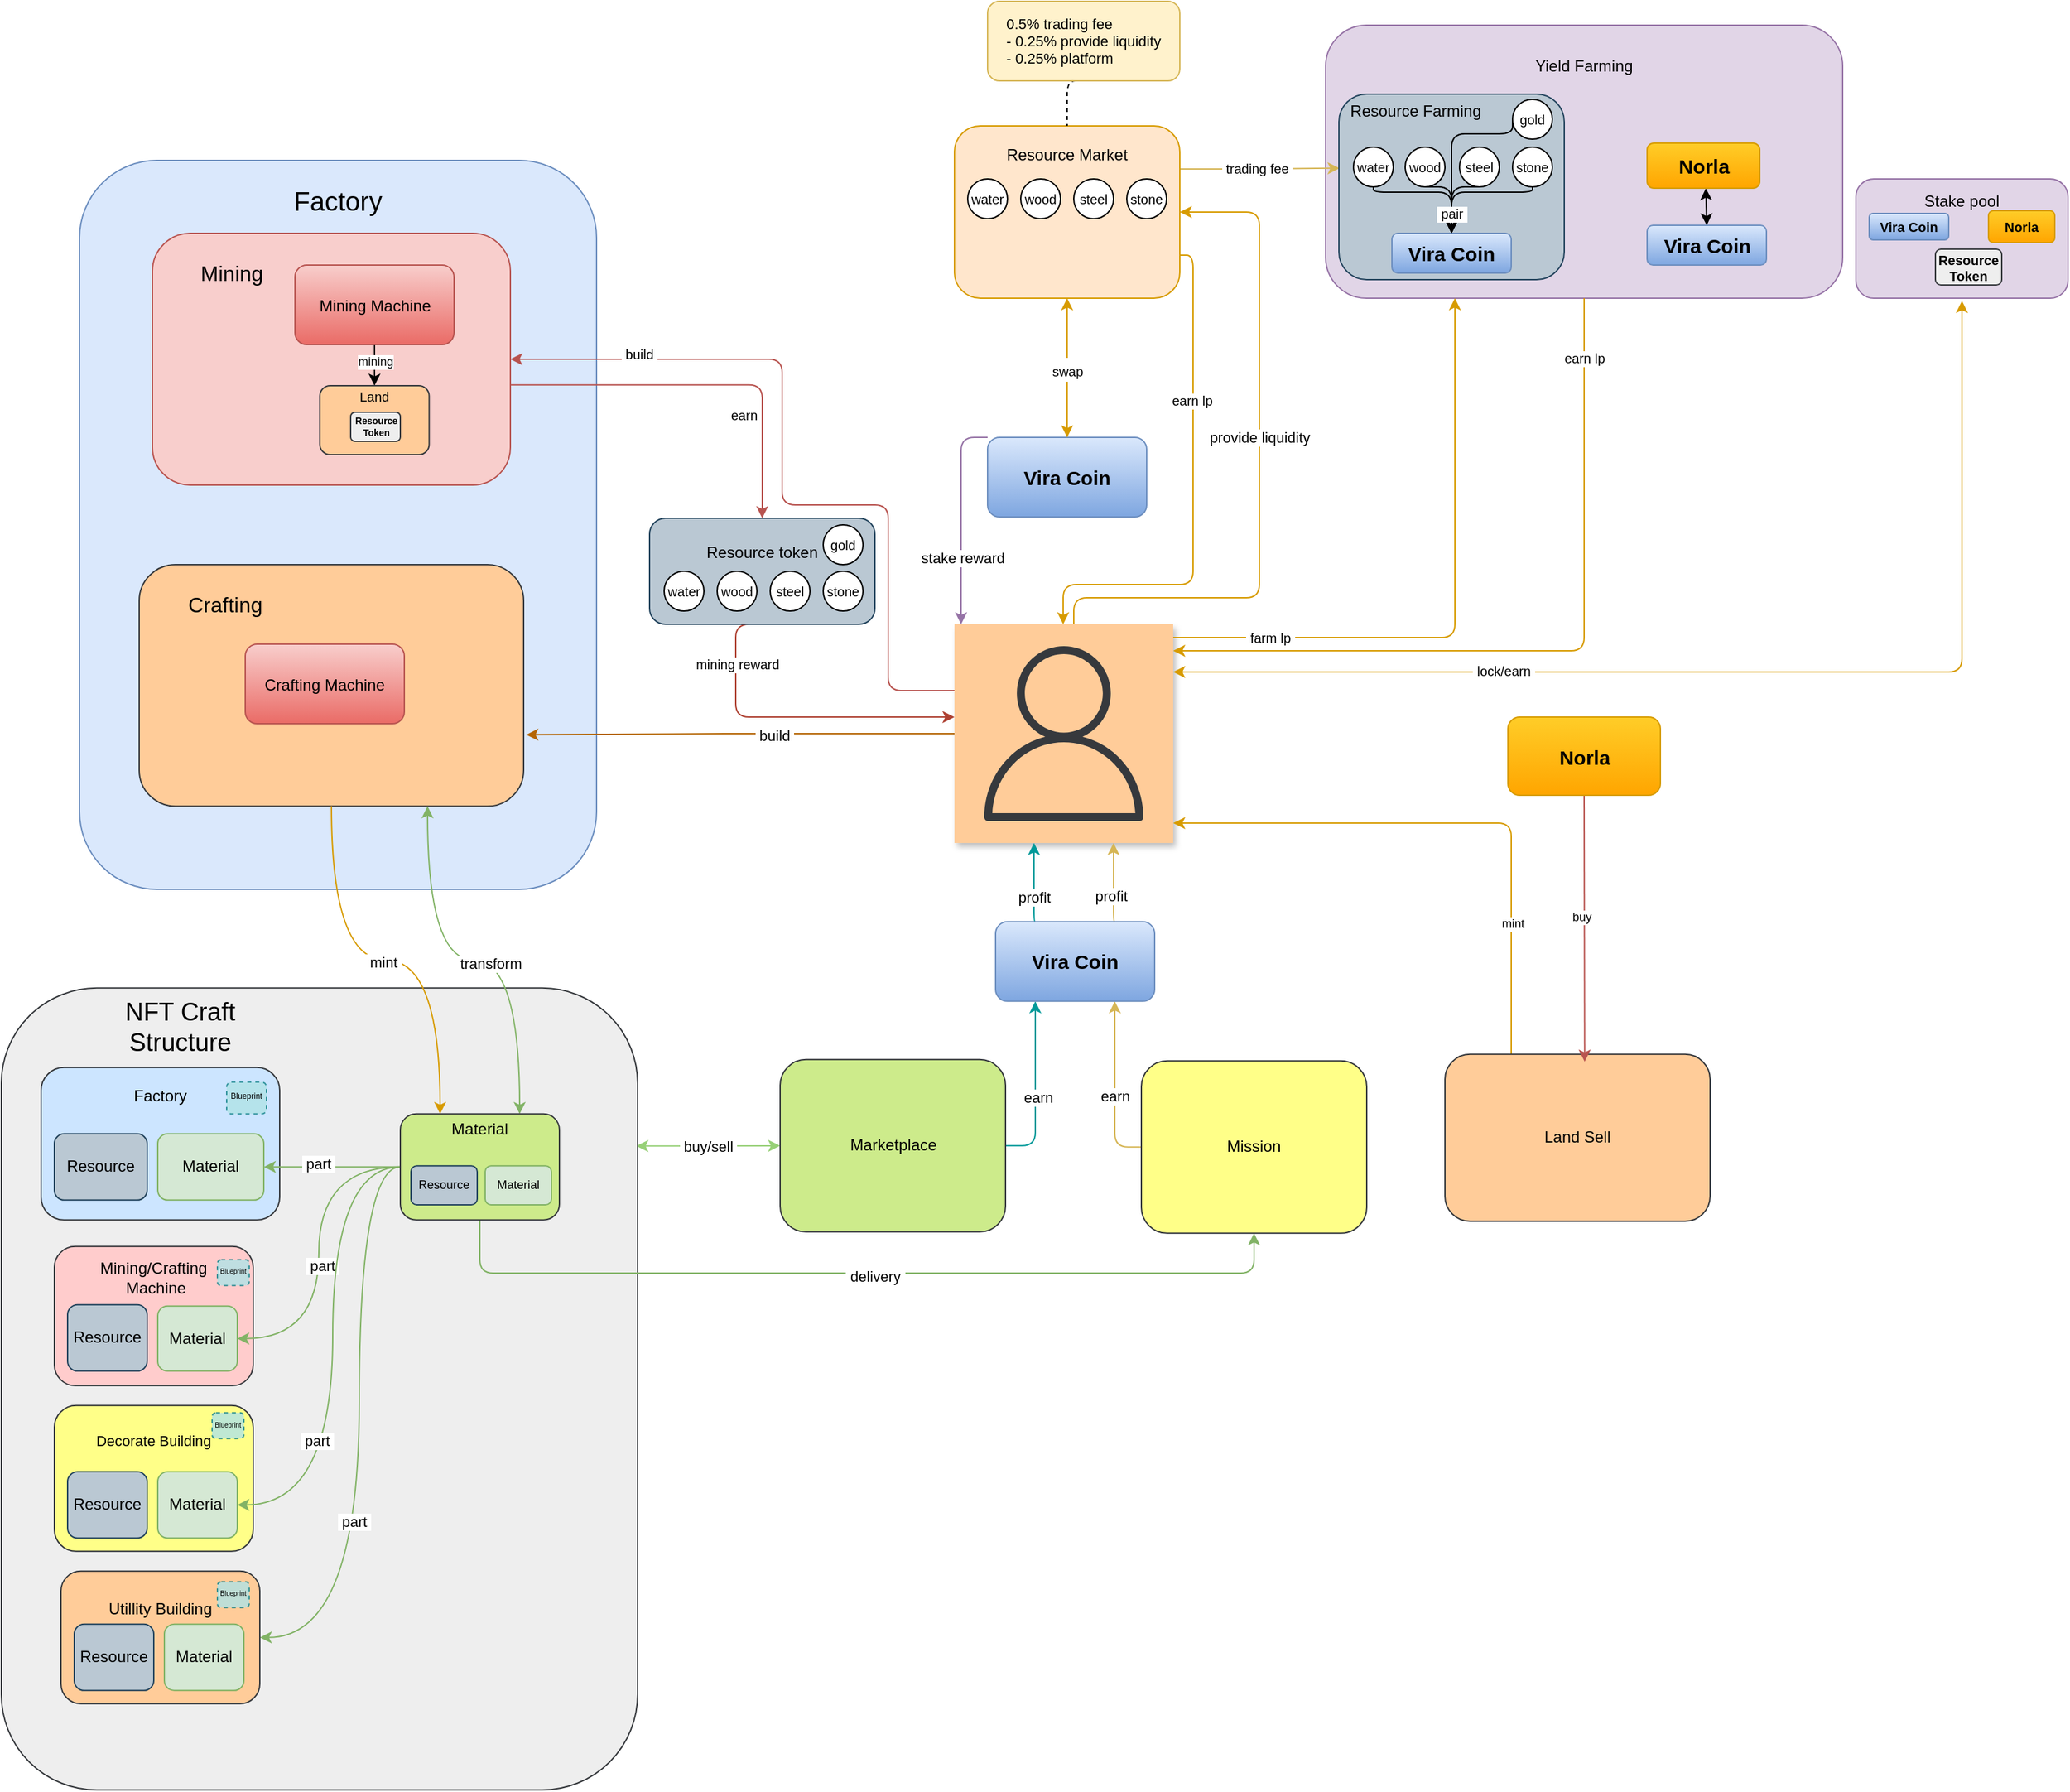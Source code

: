 <mxfile version="18.0.6" type="github">
  <diagram id="BCGOsR4cse_JTtNBRZEb" name="Page-1">
    <mxGraphModel dx="4506" dy="1538" grid="1" gridSize="10" guides="1" tooltips="1" connect="1" arrows="1" fold="1" page="1" pageScale="1" pageWidth="827" pageHeight="1169" math="0" shadow="0">
      <root>
        <mxCell id="0" />
        <mxCell id="1" parent="0" />
        <mxCell id="T4QSEaV7Zxso3mZRc97v-24" value="&amp;nbsp; Governance Farming&lt;br&gt;&lt;br&gt;&lt;br&gt;&lt;br&gt;&lt;br&gt;&lt;br&gt;&lt;br&gt;&lt;br&gt;" style="rounded=1;whiteSpace=wrap;html=1;fillColor=#ffcc99;strokeColor=#36393d;align=left;" vertex="1" parent="1">
          <mxGeometry x="-360" y="140" width="170" height="140" as="geometry" />
        </mxCell>
        <mxCell id="T4QSEaV7Zxso3mZRc97v-1" value="Yield Farming&lt;br&gt;&lt;br&gt;&lt;br&gt;&lt;br&gt;&lt;br&gt;&lt;br&gt;&lt;br&gt;&lt;br&gt;&lt;br&gt;&lt;br&gt;&lt;br&gt;" style="rounded=1;whiteSpace=wrap;html=1;fillColor=#e1d5e7;strokeColor=#9673a6;" vertex="1" parent="1">
          <mxGeometry x="-560" y="88" width="390" height="206" as="geometry" />
        </mxCell>
        <mxCell id="2Sj0Tr9tP26c6a03O4qe-42" value="&lt;font style=&quot;font-size: 20px&quot;&gt;Factory&lt;/font&gt;&lt;br&gt;&lt;br&gt;&lt;br&gt;&lt;br&gt;&lt;br&gt;&lt;br&gt;&lt;br&gt;&lt;br&gt;&lt;br&gt;&lt;br&gt;&lt;br&gt;&lt;br&gt;&lt;br&gt;&lt;br&gt;&lt;br&gt;&lt;br&gt;&lt;br&gt;&lt;br&gt;&lt;br&gt;&lt;br&gt;&lt;br&gt;&lt;br&gt;&lt;br&gt;&lt;br&gt;&lt;br&gt;&lt;br&gt;&lt;br&gt;&lt;br&gt;&lt;br&gt;&lt;br&gt;&lt;br&gt;&lt;br&gt;&lt;br&gt;&lt;br&gt;&lt;br&gt;" style="rounded=1;whiteSpace=wrap;html=1;fillColor=#dae8fc;strokeColor=#6c8ebf;" parent="1" vertex="1">
          <mxGeometry x="-1500" y="190" width="390" height="550" as="geometry" />
        </mxCell>
        <mxCell id="2Sj0Tr9tP26c6a03O4qe-32" style="edgeStyle=orthogonalEdgeStyle;rounded=1;orthogonalLoop=1;jettySize=auto;html=1;exitX=0;exitY=0;exitDx=0;exitDy=0;fontSize=15;startArrow=none;startFill=0;fillColor=#e1d5e7;strokeColor=#9673a6;" parent="1" source="2Sj0Tr9tP26c6a03O4qe-12" target="2Sj0Tr9tP26c6a03O4qe-13" edge="1">
          <mxGeometry relative="1" as="geometry">
            <Array as="points">
              <mxPoint x="-835" y="399" />
            </Array>
          </mxGeometry>
        </mxCell>
        <mxCell id="2Sj0Tr9tP26c6a03O4qe-33" value="stake reward" style="edgeLabel;html=1;align=center;verticalAlign=middle;resizable=0;points=[];fontSize=11;rounded=1;" parent="2Sj0Tr9tP26c6a03O4qe-32" vertex="1" connectable="0">
          <mxGeometry x="0.381" y="1" relative="1" as="geometry">
            <mxPoint as="offset" />
          </mxGeometry>
        </mxCell>
        <mxCell id="2Sj0Tr9tP26c6a03O4qe-12" value="&lt;font color=&quot;#000000&quot;&gt;&lt;span style=&quot;font-size: 15px;&quot;&gt;&lt;b&gt;Vira Coin&lt;/b&gt;&lt;/span&gt;&lt;/font&gt;" style="rounded=1;whiteSpace=wrap;html=1;fillColor=#dae8fc;strokeColor=#6c8ebf;gradientColor=#7ea6e0;" parent="1" vertex="1">
          <mxGeometry x="-815" y="399" width="120" height="60" as="geometry" />
        </mxCell>
        <mxCell id="2Sj0Tr9tP26c6a03O4qe-34" style="edgeStyle=orthogonalEdgeStyle;rounded=1;orthogonalLoop=1;jettySize=auto;html=1;fontSize=15;startArrow=none;startFill=0;entryX=1;entryY=0.5;entryDx=0;entryDy=0;fillColor=#ffe6cc;strokeColor=#d79b00;" parent="1" source="2Sj0Tr9tP26c6a03O4qe-13" target="2Sj0Tr9tP26c6a03O4qe-14" edge="1">
          <mxGeometry relative="1" as="geometry">
            <mxPoint x="-640" y="290" as="targetPoint" />
            <Array as="points">
              <mxPoint x="-750" y="520" />
              <mxPoint x="-610" y="520" />
              <mxPoint x="-610" y="229" />
            </Array>
          </mxGeometry>
        </mxCell>
        <mxCell id="2Sj0Tr9tP26c6a03O4qe-35" value="&lt;font style=&quot;font-size: 11px&quot;&gt;provide liquidity&lt;/font&gt;" style="edgeLabel;html=1;align=center;verticalAlign=middle;resizable=0;points=[];fontSize=10;rounded=1;" parent="2Sj0Tr9tP26c6a03O4qe-34" vertex="1" connectable="0">
          <mxGeometry x="-0.29" relative="1" as="geometry">
            <mxPoint y="-100" as="offset" />
          </mxGeometry>
        </mxCell>
        <mxCell id="2Sj0Tr9tP26c6a03O4qe-78" style="edgeStyle=orthogonalEdgeStyle;rounded=1;orthogonalLoop=1;jettySize=auto;html=1;fontSize=11;startArrow=none;startFill=0;endArrow=classic;endFill=1;strokeColor=#b46504;fillColor=#fad7ac;entryX=1.007;entryY=0.704;entryDx=0;entryDy=0;entryPerimeter=0;" parent="1" source="2Sj0Tr9tP26c6a03O4qe-13" target="2Sj0Tr9tP26c6a03O4qe-73" edge="1">
          <mxGeometry relative="1" as="geometry">
            <mxPoint x="-1160" y="620" as="targetPoint" />
            <Array as="points" />
          </mxGeometry>
        </mxCell>
        <mxCell id="2Sj0Tr9tP26c6a03O4qe-79" value="&amp;nbsp;build&amp;nbsp;" style="edgeLabel;html=1;align=center;verticalAlign=middle;resizable=0;points=[];fontSize=11;rounded=1;" parent="2Sj0Tr9tP26c6a03O4qe-78" vertex="1" connectable="0">
          <mxGeometry x="-0.158" y="1" relative="1" as="geometry">
            <mxPoint as="offset" />
          </mxGeometry>
        </mxCell>
        <mxCell id="2Sj0Tr9tP26c6a03O4qe-13" value="" style="outlineConnect=0;strokeColor=#36393d;fillColor=#ffcc99;dashed=0;verticalLabelPosition=bottom;verticalAlign=top;align=center;html=1;fontSize=12;fontStyle=0;aspect=fixed;shape=mxgraph.aws4.resourceIcon;resIcon=mxgraph.aws4.user;shadow=1;rounded=1;" parent="1" vertex="1">
          <mxGeometry x="-840" y="540" width="165" height="165" as="geometry" />
        </mxCell>
        <mxCell id="2Sj0Tr9tP26c6a03O4qe-22" value="&lt;font style=&quot;font-size: 10px&quot;&gt;swap&lt;/font&gt;" style="edgeStyle=orthogonalEdgeStyle;rounded=1;orthogonalLoop=1;jettySize=auto;html=1;exitX=0.5;exitY=1;exitDx=0;exitDy=0;entryX=0.5;entryY=0;entryDx=0;entryDy=0;fontSize=15;startArrow=classic;startFill=1;fillColor=#ffe6cc;strokeColor=#d79b00;" parent="1" source="2Sj0Tr9tP26c6a03O4qe-14" target="2Sj0Tr9tP26c6a03O4qe-12" edge="1">
          <mxGeometry relative="1" as="geometry" />
        </mxCell>
        <mxCell id="2Sj0Tr9tP26c6a03O4qe-38" style="edgeStyle=orthogonalEdgeStyle;rounded=1;orthogonalLoop=1;jettySize=auto;html=1;exitX=1;exitY=0.75;exitDx=0;exitDy=0;fontSize=12;startArrow=none;startFill=0;noJump=0;ignoreEdge=0;fillColor=#ffe6cc;strokeColor=#d79b00;" parent="1" source="2Sj0Tr9tP26c6a03O4qe-14" target="2Sj0Tr9tP26c6a03O4qe-13" edge="1">
          <mxGeometry relative="1" as="geometry">
            <Array as="points">
              <mxPoint x="-660" y="261" />
              <mxPoint x="-660" y="510" />
              <mxPoint x="-758" y="510" />
            </Array>
          </mxGeometry>
        </mxCell>
        <mxCell id="2Sj0Tr9tP26c6a03O4qe-39" value="&lt;font style=&quot;font-size: 10px&quot;&gt;earn lp&lt;/font&gt;" style="edgeLabel;html=1;align=center;verticalAlign=middle;resizable=0;points=[];fontSize=9;rounded=1;" parent="2Sj0Tr9tP26c6a03O4qe-38" vertex="1" connectable="0">
          <mxGeometry x="-0.497" y="-1" relative="1" as="geometry">
            <mxPoint y="22" as="offset" />
          </mxGeometry>
        </mxCell>
        <mxCell id="T4QSEaV7Zxso3mZRc97v-17" style="edgeStyle=orthogonalEdgeStyle;rounded=1;orthogonalLoop=1;jettySize=auto;html=1;exitX=1;exitY=0.25;exitDx=0;exitDy=0;entryX=0.003;entryY=0.399;entryDx=0;entryDy=0;entryPerimeter=0;fontSize=10;fillColor=#fff2cc;gradientColor=#ffd966;strokeColor=#d6b656;" edge="1" parent="1" source="2Sj0Tr9tP26c6a03O4qe-14" target="T4QSEaV7Zxso3mZRc97v-5">
          <mxGeometry relative="1" as="geometry" />
        </mxCell>
        <mxCell id="T4QSEaV7Zxso3mZRc97v-18" value="&amp;nbsp;trading fee&amp;nbsp;" style="edgeLabel;html=1;align=center;verticalAlign=middle;resizable=0;points=[];fontSize=10;rounded=1;" vertex="1" connectable="0" parent="T4QSEaV7Zxso3mZRc97v-17">
          <mxGeometry x="-0.049" y="1" relative="1" as="geometry">
            <mxPoint as="offset" />
          </mxGeometry>
        </mxCell>
        <mxCell id="2Sj0Tr9tP26c6a03O4qe-14" value="Resource Market&lt;br&gt;&lt;br&gt;&lt;br&gt;&lt;br&gt;&lt;br&gt;&lt;br&gt;&lt;br&gt;" style="rounded=1;whiteSpace=wrap;html=1;fillColor=#ffe6cc;strokeColor=#d79b00;" parent="1" vertex="1">
          <mxGeometry x="-840" y="164" width="170" height="130" as="geometry" />
        </mxCell>
        <mxCell id="2Sj0Tr9tP26c6a03O4qe-15" value="water" style="ellipse;whiteSpace=wrap;html=1;aspect=fixed;fontSize=10;rounded=1;" parent="1" vertex="1">
          <mxGeometry x="-830" y="204" width="30" height="30" as="geometry" />
        </mxCell>
        <mxCell id="2Sj0Tr9tP26c6a03O4qe-16" value="wood" style="ellipse;whiteSpace=wrap;html=1;aspect=fixed;fontSize=10;rounded=1;" parent="1" vertex="1">
          <mxGeometry x="-790" y="204" width="30" height="30" as="geometry" />
        </mxCell>
        <mxCell id="2Sj0Tr9tP26c6a03O4qe-17" value="steel" style="ellipse;whiteSpace=wrap;html=1;aspect=fixed;fontSize=10;rounded=1;" parent="1" vertex="1">
          <mxGeometry x="-750" y="204" width="30" height="30" as="geometry" />
        </mxCell>
        <mxCell id="2Sj0Tr9tP26c6a03O4qe-18" value="stone" style="ellipse;whiteSpace=wrap;html=1;aspect=fixed;fontSize=10;rounded=1;" parent="1" vertex="1">
          <mxGeometry x="-710" y="204" width="30" height="30" as="geometry" />
        </mxCell>
        <mxCell id="2Sj0Tr9tP26c6a03O4qe-19" style="edgeStyle=orthogonalEdgeStyle;rounded=1;orthogonalLoop=1;jettySize=auto;html=1;exitX=0.5;exitY=1;exitDx=0;exitDy=0;entryX=0.5;entryY=0;entryDx=0;entryDy=0;fontSize=11;startArrow=none;startFill=0;strokeColor=default;dashed=1;endArrow=none;endFill=0;" parent="1" source="2Sj0Tr9tP26c6a03O4qe-20" target="2Sj0Tr9tP26c6a03O4qe-14" edge="1">
          <mxGeometry relative="1" as="geometry" />
        </mxCell>
        <mxCell id="2Sj0Tr9tP26c6a03O4qe-20" value="&lt;div style=&quot;text-align: left&quot;&gt;0.5% trading fee&lt;/div&gt;&lt;div style=&quot;text-align: left&quot;&gt;- 0.25% provide liquidity&lt;/div&gt;&lt;div style=&quot;text-align: left&quot;&gt;- 0.25% platform&lt;/div&gt;" style="rounded=1;whiteSpace=wrap;html=1;fontSize=11;fillColor=#fff2cc;strokeColor=#d6b656;" parent="1" vertex="1">
          <mxGeometry x="-815" y="70" width="145" height="60" as="geometry" />
        </mxCell>
        <mxCell id="T4QSEaV7Zxso3mZRc97v-30" style="edgeStyle=orthogonalEdgeStyle;rounded=1;orthogonalLoop=1;jettySize=auto;html=1;exitX=0.5;exitY=1;exitDx=0;exitDy=0;fontSize=10;startArrow=classic;startFill=1;endArrow=classic;endFill=1;fillColor=#ffe6cc;strokeColor=#d79b00;" edge="1" parent="1">
          <mxGeometry relative="1" as="geometry">
            <mxPoint x="-80" y="296" as="sourcePoint" />
            <mxPoint x="-675" y="576" as="targetPoint" />
            <Array as="points">
              <mxPoint x="-80" y="576" />
            </Array>
          </mxGeometry>
        </mxCell>
        <mxCell id="T4QSEaV7Zxso3mZRc97v-31" value="&amp;nbsp;lock/earn&amp;nbsp;" style="edgeLabel;html=1;align=center;verticalAlign=middle;resizable=0;points=[];fontSize=10;rounded=1;" vertex="1" connectable="0" parent="T4QSEaV7Zxso3mZRc97v-30">
          <mxGeometry x="0.432" y="-1" relative="1" as="geometry">
            <mxPoint as="offset" />
          </mxGeometry>
        </mxCell>
        <mxCell id="2Sj0Tr9tP26c6a03O4qe-21" value="Stake pool&lt;br&gt;&lt;br&gt;&lt;br&gt;&lt;br&gt;&lt;br&gt;" style="rounded=1;whiteSpace=wrap;html=1;fillColor=#e1d5e7;strokeColor=#9673a6;" parent="1" vertex="1">
          <mxGeometry x="-160" y="204" width="160" height="90" as="geometry" />
        </mxCell>
        <mxCell id="2Sj0Tr9tP26c6a03O4qe-50" style="edgeStyle=orthogonalEdgeStyle;rounded=1;orthogonalLoop=1;jettySize=auto;html=1;exitX=1.001;exitY=0.602;exitDx=0;exitDy=0;entryX=0.5;entryY=0;entryDx=0;entryDy=0;fontSize=16;startArrow=none;startFill=0;fillColor=#f8cecc;strokeColor=#b85450;exitPerimeter=0;" parent="1" source="2Sj0Tr9tP26c6a03O4qe-40" target="2Sj0Tr9tP26c6a03O4qe-44" edge="1">
          <mxGeometry relative="1" as="geometry">
            <Array as="points">
              <mxPoint x="-985" y="359" />
            </Array>
          </mxGeometry>
        </mxCell>
        <mxCell id="2Sj0Tr9tP26c6a03O4qe-51" value="&lt;font style=&quot;font-size: 10px&quot;&gt;earn&lt;/font&gt;" style="edgeLabel;html=1;align=center;verticalAlign=middle;resizable=0;points=[];fontSize=16;rounded=1;" parent="2Sj0Tr9tP26c6a03O4qe-50" vertex="1" connectable="0">
          <mxGeometry x="0.224" y="2" relative="1" as="geometry">
            <mxPoint x="-2" y="22" as="offset" />
          </mxGeometry>
        </mxCell>
        <mxCell id="2Sj0Tr9tP26c6a03O4qe-68" style="edgeStyle=orthogonalEdgeStyle;rounded=1;orthogonalLoop=1;jettySize=auto;html=1;fontSize=10;startArrow=classic;startFill=1;endArrow=none;endFill=0;fillColor=#f8cecc;strokeColor=#b85450;exitX=1;exitY=0.5;exitDx=0;exitDy=0;" parent="1" source="2Sj0Tr9tP26c6a03O4qe-40" target="2Sj0Tr9tP26c6a03O4qe-13" edge="1">
          <mxGeometry relative="1" as="geometry">
            <mxPoint x="-1120" y="350" as="sourcePoint" />
            <Array as="points">
              <mxPoint x="-970" y="340" />
              <mxPoint x="-970" y="450" />
              <mxPoint x="-890" y="450" />
              <mxPoint x="-890" y="590" />
            </Array>
          </mxGeometry>
        </mxCell>
        <mxCell id="LLpR8ftBhNdmLb83WnzP-1" value="&lt;span style=&quot;font-size: 10px&quot;&gt;&amp;nbsp;build&amp;nbsp;&lt;/span&gt;" style="edgeLabel;html=1;align=center;verticalAlign=middle;resizable=0;points=[];rounded=1;" parent="2Sj0Tr9tP26c6a03O4qe-68" vertex="1" connectable="0">
          <mxGeometry x="-0.669" y="4" relative="1" as="geometry">
            <mxPoint as="offset" />
          </mxGeometry>
        </mxCell>
        <mxCell id="2Sj0Tr9tP26c6a03O4qe-40" value="&lt;div style=&quot;text-align: left&quot;&gt;&lt;br&gt;&lt;/div&gt;" style="rounded=1;whiteSpace=wrap;html=1;fillColor=#f8cecc;strokeColor=#b85450;" parent="1" vertex="1">
          <mxGeometry x="-1445" y="245" width="270" height="190" as="geometry" />
        </mxCell>
        <mxCell id="2Sj0Tr9tP26c6a03O4qe-41" value="&lt;font style=&quot;font-size: 16px;&quot;&gt;Mining&lt;/font&gt;" style="text;html=1;strokeColor=none;fillColor=none;align=center;verticalAlign=middle;whiteSpace=wrap;rounded=1;fontSize=16;" parent="1" vertex="1">
          <mxGeometry x="-1440" y="260" width="110" height="30" as="geometry" />
        </mxCell>
        <mxCell id="T4QSEaV7Zxso3mZRc97v-45" style="edgeStyle=orthogonalEdgeStyle;rounded=1;orthogonalLoop=1;jettySize=auto;html=1;exitX=0.5;exitY=1;exitDx=0;exitDy=0;entryX=0.5;entryY=0;entryDx=0;entryDy=0;fontSize=9;startArrow=none;startFill=0;endArrow=classic;endFill=1;" edge="1" parent="1" source="2Sj0Tr9tP26c6a03O4qe-43" target="T4QSEaV7Zxso3mZRc97v-42">
          <mxGeometry relative="1" as="geometry" />
        </mxCell>
        <mxCell id="T4QSEaV7Zxso3mZRc97v-46" value="mining" style="edgeLabel;html=1;align=center;verticalAlign=middle;resizable=0;points=[];fontSize=9;rounded=1;" vertex="1" connectable="0" parent="T4QSEaV7Zxso3mZRc97v-45">
          <mxGeometry x="-0.183" relative="1" as="geometry">
            <mxPoint as="offset" />
          </mxGeometry>
        </mxCell>
        <mxCell id="2Sj0Tr9tP26c6a03O4qe-43" value="&lt;span style=&quot;font-size: 12px&quot;&gt;Mining Machine&lt;/span&gt;" style="rounded=1;whiteSpace=wrap;html=1;fontSize=13;fillColor=#f8cecc;strokeColor=#b85450;gradientColor=#ea6b66;" parent="1" vertex="1">
          <mxGeometry x="-1337.5" y="269" width="120" height="60" as="geometry" />
        </mxCell>
        <mxCell id="2Sj0Tr9tP26c6a03O4qe-52" style="edgeStyle=orthogonalEdgeStyle;rounded=1;orthogonalLoop=1;jettySize=auto;html=1;exitX=0.5;exitY=1;exitDx=0;exitDy=0;fontSize=16;startArrow=none;startFill=0;fillColor=#fad9d5;strokeColor=#ae4132;" parent="1" source="2Sj0Tr9tP26c6a03O4qe-44" target="2Sj0Tr9tP26c6a03O4qe-13" edge="1">
          <mxGeometry relative="1" as="geometry">
            <Array as="points">
              <mxPoint x="-1005" y="610" />
            </Array>
          </mxGeometry>
        </mxCell>
        <mxCell id="2Sj0Tr9tP26c6a03O4qe-55" value="mining reward" style="edgeLabel;html=1;align=center;verticalAlign=middle;resizable=0;points=[];fontSize=10;rounded=1;" parent="2Sj0Tr9tP26c6a03O4qe-52" vertex="1" connectable="0">
          <mxGeometry x="-0.829" y="2" relative="1" as="geometry">
            <mxPoint x="-1" y="28" as="offset" />
          </mxGeometry>
        </mxCell>
        <mxCell id="2Sj0Tr9tP26c6a03O4qe-96" value="&amp;nbsp;buy/sell&amp;nbsp;" style="rounded=1;orthogonalLoop=1;jettySize=auto;html=1;exitX=0.998;exitY=0.197;exitDx=0;exitDy=0;entryX=0;entryY=0.5;entryDx=0;entryDy=0;fontSize=11;startArrow=classic;startFill=1;endArrow=classic;endFill=1;strokeColor=#97D077;exitPerimeter=0;" parent="1" source="2Sj0Tr9tP26c6a03O4qe-57" target="2Sj0Tr9tP26c6a03O4qe-95" edge="1">
          <mxGeometry relative="1" as="geometry" />
        </mxCell>
        <mxCell id="2Sj0Tr9tP26c6a03O4qe-57" value="" style="rounded=1;whiteSpace=wrap;html=1;fillColor=#eeeeee;strokeColor=#36393d;" parent="1" vertex="1">
          <mxGeometry x="-1559" y="814.43" width="480" height="605" as="geometry" />
        </mxCell>
        <mxCell id="2Sj0Tr9tP26c6a03O4qe-59" value="Factory&lt;br&gt;&lt;br&gt;&lt;br&gt;&lt;br&gt;&lt;br&gt;&lt;br&gt;" style="rounded=1;whiteSpace=wrap;html=1;fillColor=#cce5ff;strokeColor=#36393d;" parent="1" vertex="1">
          <mxGeometry x="-1529" y="874.43" width="180" height="115" as="geometry" />
        </mxCell>
        <mxCell id="2Sj0Tr9tP26c6a03O4qe-60" value="Resource" style="rounded=1;whiteSpace=wrap;html=1;fillColor=#bac8d3;strokeColor=#23445d;" parent="1" vertex="1">
          <mxGeometry x="-1519" y="924.43" width="70" height="50" as="geometry" />
        </mxCell>
        <mxCell id="2Sj0Tr9tP26c6a03O4qe-61" value="Material" style="rounded=1;whiteSpace=wrap;html=1;fillColor=#d5e8d4;strokeColor=#82b366;" parent="1" vertex="1">
          <mxGeometry x="-1441" y="924.43" width="80" height="50" as="geometry" />
        </mxCell>
        <mxCell id="2Sj0Tr9tP26c6a03O4qe-62" value="&lt;font style=&quot;font-size: 19px&quot;&gt;NFT Craft Structure&lt;/font&gt;" style="text;html=1;strokeColor=none;fillColor=none;align=center;verticalAlign=middle;whiteSpace=wrap;rounded=1;" parent="1" vertex="1">
          <mxGeometry x="-1489" y="824.43" width="130" height="40" as="geometry" />
        </mxCell>
        <mxCell id="2Sj0Tr9tP26c6a03O4qe-64" value="Mining/Crafting&lt;br&gt;&amp;nbsp;Machine&lt;br&gt;&lt;br&gt;&lt;br&gt;&lt;br&gt;&lt;br&gt;" style="rounded=1;whiteSpace=wrap;html=1;fillColor=#ffcccc;strokeColor=#36393d;" parent="1" vertex="1">
          <mxGeometry x="-1519" y="1009.43" width="150" height="105" as="geometry" />
        </mxCell>
        <mxCell id="2Sj0Tr9tP26c6a03O4qe-66" value="Material" style="rounded=1;whiteSpace=wrap;html=1;fillColor=#d5e8d4;strokeColor=#82b366;" parent="1" vertex="1">
          <mxGeometry x="-1441" y="1054.43" width="60" height="49" as="geometry" />
        </mxCell>
        <mxCell id="2Sj0Tr9tP26c6a03O4qe-67" value="Resource" style="rounded=1;whiteSpace=wrap;html=1;fillColor=#bac8d3;strokeColor=#23445d;" parent="1" vertex="1">
          <mxGeometry x="-1509" y="1053.43" width="60" height="50" as="geometry" />
        </mxCell>
        <mxCell id="2Sj0Tr9tP26c6a03O4qe-70" value="&lt;font style=&quot;font-size: 11px&quot;&gt;Decorate Building&lt;br&gt;&lt;br&gt;&lt;br&gt;&lt;br&gt;&lt;br&gt;&lt;/font&gt;" style="rounded=1;whiteSpace=wrap;html=1;fillColor=#ffff88;strokeColor=#36393d;" parent="1" vertex="1">
          <mxGeometry x="-1519" y="1129.43" width="150" height="110" as="geometry" />
        </mxCell>
        <mxCell id="2Sj0Tr9tP26c6a03O4qe-71" value="Material" style="rounded=1;whiteSpace=wrap;html=1;fillColor=#d5e8d4;strokeColor=#82b366;" parent="1" vertex="1">
          <mxGeometry x="-1441" y="1179.43" width="60" height="50" as="geometry" />
        </mxCell>
        <mxCell id="2Sj0Tr9tP26c6a03O4qe-72" value="Resource" style="rounded=1;whiteSpace=wrap;html=1;fillColor=#bac8d3;strokeColor=#23445d;" parent="1" vertex="1">
          <mxGeometry x="-1509" y="1179.43" width="60" height="50" as="geometry" />
        </mxCell>
        <mxCell id="2Sj0Tr9tP26c6a03O4qe-73" value="&lt;div style=&quot;text-align: left&quot;&gt;&lt;br&gt;&lt;/div&gt;" style="rounded=1;whiteSpace=wrap;html=1;fillColor=#ffcc99;strokeColor=#36393d;" parent="1" vertex="1">
          <mxGeometry x="-1455" y="495.0" width="290" height="182.29" as="geometry" />
        </mxCell>
        <mxCell id="2Sj0Tr9tP26c6a03O4qe-74" value="&lt;font style=&quot;font-size: 16px&quot;&gt;Crafting&lt;/font&gt;" style="text;html=1;strokeColor=none;fillColor=none;align=center;verticalAlign=middle;whiteSpace=wrap;rounded=1;fontSize=16;" parent="1" vertex="1">
          <mxGeometry x="-1445" y="510" width="110" height="30" as="geometry" />
        </mxCell>
        <mxCell id="2Sj0Tr9tP26c6a03O4qe-76" value="&lt;span style=&quot;font-size: 12px&quot;&gt;Crafting Machine&lt;/span&gt;" style="rounded=1;whiteSpace=wrap;html=1;fontSize=13;fillColor=#f8cecc;strokeColor=#b85450;gradientColor=#ea6b66;" parent="1" vertex="1">
          <mxGeometry x="-1375" y="555" width="120" height="60" as="geometry" />
        </mxCell>
        <mxCell id="2Sj0Tr9tP26c6a03O4qe-86" style="edgeStyle=orthogonalEdgeStyle;rounded=1;orthogonalLoop=1;jettySize=auto;html=1;exitX=0;exitY=0.5;exitDx=0;exitDy=0;entryX=1;entryY=0.5;entryDx=0;entryDy=0;fontSize=11;startArrow=none;startFill=0;endArrow=classic;endFill=1;strokeColor=#82b366;fillColor=#d5e8d4;curved=1;" parent="1" source="2Sj0Tr9tP26c6a03O4qe-58" target="2Sj0Tr9tP26c6a03O4qe-66" edge="1">
          <mxGeometry relative="1" as="geometry" />
        </mxCell>
        <mxCell id="2Sj0Tr9tP26c6a03O4qe-87" value="&amp;nbsp;part&amp;nbsp;" style="edgeLabel;html=1;align=center;verticalAlign=middle;resizable=0;points=[];fontSize=11;rounded=1;" parent="2Sj0Tr9tP26c6a03O4qe-86" vertex="1" connectable="0">
          <mxGeometry x="0.073" y="2" relative="1" as="geometry">
            <mxPoint as="offset" />
          </mxGeometry>
        </mxCell>
        <mxCell id="KxN3InwiU_mvMP9mIQrU-4" style="rounded=1;orthogonalLoop=1;jettySize=auto;html=1;exitX=0;exitY=0.5;exitDx=0;exitDy=0;entryX=1;entryY=0.5;entryDx=0;entryDy=0;edgeStyle=orthogonalEdgeStyle;curved=1;fillColor=#d5e8d4;strokeColor=#82b366;" parent="1" source="2Sj0Tr9tP26c6a03O4qe-58" target="KxN3InwiU_mvMP9mIQrU-1" edge="1">
          <mxGeometry relative="1" as="geometry">
            <Array as="points">
              <mxPoint x="-1289" y="949.43" />
              <mxPoint x="-1289" y="1304.43" />
            </Array>
          </mxGeometry>
        </mxCell>
        <mxCell id="KxN3InwiU_mvMP9mIQrU-5" value="&amp;nbsp;part&amp;nbsp;" style="edgeLabel;html=1;align=center;verticalAlign=middle;resizable=0;points=[];rounded=1;" parent="KxN3InwiU_mvMP9mIQrU-4" vertex="1" connectable="0">
          <mxGeometry x="0.294" y="-4" relative="1" as="geometry">
            <mxPoint as="offset" />
          </mxGeometry>
        </mxCell>
        <mxCell id="KxN3InwiU_mvMP9mIQrU-13" style="edgeStyle=orthogonalEdgeStyle;rounded=1;orthogonalLoop=1;jettySize=auto;html=1;exitX=0;exitY=0.5;exitDx=0;exitDy=0;entryX=1;entryY=0.5;entryDx=0;entryDy=0;fillColor=#d5e8d4;strokeColor=#82b366;" parent="1" source="2Sj0Tr9tP26c6a03O4qe-58" target="2Sj0Tr9tP26c6a03O4qe-61" edge="1">
          <mxGeometry relative="1" as="geometry" />
        </mxCell>
        <mxCell id="KxN3InwiU_mvMP9mIQrU-15" value="&amp;nbsp;part&amp;nbsp;" style="edgeLabel;html=1;align=center;verticalAlign=middle;resizable=0;points=[];rounded=1;" parent="KxN3InwiU_mvMP9mIQrU-13" vertex="1" connectable="0">
          <mxGeometry x="0.207" y="-3" relative="1" as="geometry">
            <mxPoint as="offset" />
          </mxGeometry>
        </mxCell>
        <mxCell id="KxN3InwiU_mvMP9mIQrU-22" style="edgeStyle=orthogonalEdgeStyle;rounded=1;orthogonalLoop=1;jettySize=auto;html=1;exitX=0;exitY=0.5;exitDx=0;exitDy=0;entryX=1;entryY=0.5;entryDx=0;entryDy=0;fontSize=5;curved=1;fillColor=#d5e8d4;strokeColor=#82b366;" parent="1" source="2Sj0Tr9tP26c6a03O4qe-58" target="2Sj0Tr9tP26c6a03O4qe-71" edge="1">
          <mxGeometry relative="1" as="geometry">
            <Array as="points">
              <mxPoint x="-1309" y="949.43" />
              <mxPoint x="-1309" y="1204.43" />
            </Array>
          </mxGeometry>
        </mxCell>
        <mxCell id="KxN3InwiU_mvMP9mIQrU-23" value="&lt;span style=&quot;font-size: 11px&quot;&gt;&amp;nbsp;part&amp;nbsp;&lt;/span&gt;" style="edgeLabel;html=1;align=center;verticalAlign=middle;resizable=0;points=[];fontSize=5;rounded=1;" parent="KxN3InwiU_mvMP9mIQrU-22" vertex="1" connectable="0">
          <mxGeometry x="0.363" y="-12" relative="1" as="geometry">
            <mxPoint as="offset" />
          </mxGeometry>
        </mxCell>
        <mxCell id="T4QSEaV7Zxso3mZRc97v-3" style="edgeStyle=orthogonalEdgeStyle;rounded=1;orthogonalLoop=1;jettySize=auto;html=1;exitX=0.5;exitY=1;exitDx=0;exitDy=0;entryX=0.5;entryY=1;entryDx=0;entryDy=0;fillColor=#d5e8d4;gradientColor=#97d077;strokeColor=#82b366;" edge="1" parent="1" source="2Sj0Tr9tP26c6a03O4qe-58" target="2Sj0Tr9tP26c6a03O4qe-94">
          <mxGeometry relative="1" as="geometry">
            <Array as="points">
              <mxPoint x="-1198" y="1029.43" />
              <mxPoint x="-614" y="1029.43" />
            </Array>
          </mxGeometry>
        </mxCell>
        <mxCell id="T4QSEaV7Zxso3mZRc97v-4" value="&amp;nbsp;delivery&amp;nbsp;" style="edgeLabel;html=1;align=center;verticalAlign=middle;resizable=0;points=[];rounded=1;" vertex="1" connectable="0" parent="T4QSEaV7Zxso3mZRc97v-3">
          <mxGeometry x="0.034" y="-2" relative="1" as="geometry">
            <mxPoint as="offset" />
          </mxGeometry>
        </mxCell>
        <mxCell id="T4QSEaV7Zxso3mZRc97v-33" style="edgeStyle=orthogonalEdgeStyle;curved=1;rounded=1;orthogonalLoop=1;jettySize=auto;html=1;exitX=0.75;exitY=0;exitDx=0;exitDy=0;entryX=0.75;entryY=1;entryDx=0;entryDy=0;fontSize=10;startArrow=classic;startFill=1;endArrow=classic;endFill=1;fillColor=#d5e8d4;strokeColor=#82b366;" edge="1" parent="1" source="2Sj0Tr9tP26c6a03O4qe-58" target="2Sj0Tr9tP26c6a03O4qe-73">
          <mxGeometry relative="1" as="geometry" />
        </mxCell>
        <mxCell id="T4QSEaV7Zxso3mZRc97v-34" value="&lt;span style=&quot;font-size: 11px;&quot;&gt;&amp;nbsp;transform&amp;nbsp;&lt;/span&gt;" style="edgeLabel;html=1;align=center;verticalAlign=middle;resizable=0;points=[];fontSize=10;rounded=1;" vertex="1" connectable="0" parent="T4QSEaV7Zxso3mZRc97v-33">
          <mxGeometry x="-0.083" y="2" relative="1" as="geometry">
            <mxPoint as="offset" />
          </mxGeometry>
        </mxCell>
        <mxCell id="2Sj0Tr9tP26c6a03O4qe-58" value="Material&lt;br&gt;&lt;br&gt;&lt;br&gt;&lt;br&gt;&lt;br&gt;" style="rounded=1;whiteSpace=wrap;html=1;fillColor=#cdeb8b;strokeColor=#36393d;" parent="1" vertex="1">
          <mxGeometry x="-1258" y="909.43" width="120" height="80" as="geometry" />
        </mxCell>
        <mxCell id="2Sj0Tr9tP26c6a03O4qe-92" style="rounded=1;orthogonalLoop=1;jettySize=auto;html=1;exitX=0.5;exitY=1;exitDx=0;exitDy=0;entryX=0.25;entryY=0;entryDx=0;entryDy=0;fontSize=11;startArrow=none;startFill=0;endArrow=classic;endFill=1;strokeColor=#d79b00;fillColor=#ffe6cc;edgeStyle=orthogonalEdgeStyle;curved=1;" parent="1" source="2Sj0Tr9tP26c6a03O4qe-73" target="2Sj0Tr9tP26c6a03O4qe-58" edge="1">
          <mxGeometry relative="1" as="geometry" />
        </mxCell>
        <mxCell id="2Sj0Tr9tP26c6a03O4qe-93" value="&amp;nbsp;mint&amp;nbsp;" style="edgeLabel;html=1;align=center;verticalAlign=middle;resizable=0;points=[];fontSize=11;rounded=1;" parent="2Sj0Tr9tP26c6a03O4qe-92" vertex="1" connectable="0">
          <mxGeometry x="-0.015" y="-1" relative="1" as="geometry">
            <mxPoint as="offset" />
          </mxGeometry>
        </mxCell>
        <mxCell id="2Sj0Tr9tP26c6a03O4qe-109" style="edgeStyle=orthogonalEdgeStyle;rounded=1;orthogonalLoop=1;jettySize=auto;html=1;exitX=0;exitY=0.5;exitDx=0;exitDy=0;entryX=0.75;entryY=1;entryDx=0;entryDy=0;fontSize=11;startArrow=none;startFill=0;endArrow=classic;endFill=1;strokeColor=#d6b656;fillColor=#fff2cc;" parent="1" source="2Sj0Tr9tP26c6a03O4qe-94" target="2Sj0Tr9tP26c6a03O4qe-107" edge="1">
          <mxGeometry relative="1" as="geometry" />
        </mxCell>
        <mxCell id="2Sj0Tr9tP26c6a03O4qe-110" value="earn" style="edgeLabel;html=1;align=center;verticalAlign=middle;resizable=0;points=[];fontSize=11;rounded=1;" parent="2Sj0Tr9tP26c6a03O4qe-109" vertex="1" connectable="0">
          <mxGeometry x="-0.108" relative="1" as="geometry">
            <mxPoint y="-1" as="offset" />
          </mxGeometry>
        </mxCell>
        <mxCell id="2Sj0Tr9tP26c6a03O4qe-94" value="Mission" style="rounded=1;whiteSpace=wrap;html=1;fillColor=#ffff88;strokeColor=#36393d;" parent="1" vertex="1">
          <mxGeometry x="-699" y="869.43" width="170" height="130" as="geometry" />
        </mxCell>
        <mxCell id="2Sj0Tr9tP26c6a03O4qe-108" style="edgeStyle=orthogonalEdgeStyle;rounded=1;orthogonalLoop=1;jettySize=auto;html=1;exitX=1;exitY=0.5;exitDx=0;exitDy=0;entryX=0.25;entryY=1;entryDx=0;entryDy=0;fontSize=11;startArrow=none;startFill=0;endArrow=classic;endFill=1;strokeColor=#009999;" parent="1" source="2Sj0Tr9tP26c6a03O4qe-95" target="2Sj0Tr9tP26c6a03O4qe-107" edge="1">
          <mxGeometry relative="1" as="geometry" />
        </mxCell>
        <mxCell id="2Sj0Tr9tP26c6a03O4qe-114" value="earn" style="edgeLabel;html=1;align=center;verticalAlign=middle;resizable=0;points=[];fontSize=11;rounded=1;" parent="2Sj0Tr9tP26c6a03O4qe-108" vertex="1" connectable="0">
          <mxGeometry x="-0.076" y="-2" relative="1" as="geometry">
            <mxPoint y="1" as="offset" />
          </mxGeometry>
        </mxCell>
        <mxCell id="2Sj0Tr9tP26c6a03O4qe-95" value="Marketplace" style="rounded=1;whiteSpace=wrap;html=1;fillColor=#cdeb8b;strokeColor=#36393d;" parent="1" vertex="1">
          <mxGeometry x="-971.5" y="868.43" width="170" height="130" as="geometry" />
        </mxCell>
        <mxCell id="2Sj0Tr9tP26c6a03O4qe-111" style="edgeStyle=orthogonalEdgeStyle;rounded=1;orthogonalLoop=1;jettySize=auto;html=1;exitX=0.75;exitY=0;exitDx=0;exitDy=0;fontSize=11;startArrow=none;startFill=0;endArrow=classic;endFill=1;strokeColor=#d6b656;fillColor=#fff2cc;" parent="1" source="2Sj0Tr9tP26c6a03O4qe-107" target="2Sj0Tr9tP26c6a03O4qe-13" edge="1">
          <mxGeometry relative="1" as="geometry">
            <Array as="points">
              <mxPoint x="-720" y="764" />
            </Array>
          </mxGeometry>
        </mxCell>
        <mxCell id="2Sj0Tr9tP26c6a03O4qe-112" value="profit" style="edgeLabel;html=1;align=center;verticalAlign=middle;resizable=0;points=[];fontSize=11;rounded=1;" parent="2Sj0Tr9tP26c6a03O4qe-111" vertex="1" connectable="0">
          <mxGeometry x="-0.36" y="1" relative="1" as="geometry">
            <mxPoint x="-1" y="-1" as="offset" />
          </mxGeometry>
        </mxCell>
        <mxCell id="2Sj0Tr9tP26c6a03O4qe-113" style="edgeStyle=orthogonalEdgeStyle;rounded=1;orthogonalLoop=1;jettySize=auto;html=1;exitX=0.25;exitY=0;exitDx=0;exitDy=0;fontSize=11;startArrow=none;startFill=0;endArrow=classic;endFill=1;strokeColor=#009999;" parent="1" source="2Sj0Tr9tP26c6a03O4qe-107" target="2Sj0Tr9tP26c6a03O4qe-13" edge="1">
          <mxGeometry relative="1" as="geometry">
            <Array as="points">
              <mxPoint x="-780" y="764" />
            </Array>
          </mxGeometry>
        </mxCell>
        <mxCell id="2Sj0Tr9tP26c6a03O4qe-115" value="profit" style="edgeLabel;html=1;align=center;verticalAlign=middle;resizable=0;points=[];fontSize=11;rounded=1;" parent="2Sj0Tr9tP26c6a03O4qe-113" vertex="1" connectable="0">
          <mxGeometry x="0.078" y="2" relative="1" as="geometry">
            <mxPoint x="2" y="13" as="offset" />
          </mxGeometry>
        </mxCell>
        <mxCell id="2Sj0Tr9tP26c6a03O4qe-107" value="&lt;b style=&quot;color: rgb(0, 0, 0); font-size: 15px;&quot;&gt;Vira Coin&lt;/b&gt;" style="rounded=1;whiteSpace=wrap;html=1;fillColor=#dae8fc;strokeColor=#6c8ebf;gradientColor=#7ea6e0;" parent="1" vertex="1">
          <mxGeometry x="-809" y="764.43" width="120" height="60" as="geometry" />
        </mxCell>
        <mxCell id="KxN3InwiU_mvMP9mIQrU-1" value="Utillity Building&lt;br&gt;&lt;br&gt;&lt;br&gt;&lt;br&gt;" style="rounded=1;whiteSpace=wrap;html=1;fillColor=#ffcc99;strokeColor=#36393d;" parent="1" vertex="1">
          <mxGeometry x="-1514" y="1254.43" width="150" height="100" as="geometry" />
        </mxCell>
        <mxCell id="T4QSEaV7Zxso3mZRc97v-40" style="edgeStyle=orthogonalEdgeStyle;rounded=1;orthogonalLoop=1;jettySize=auto;html=1;exitX=0.25;exitY=0;exitDx=0;exitDy=0;fontSize=9;startArrow=none;startFill=0;endArrow=classic;endFill=1;fillColor=#ffe6cc;strokeColor=#d79b00;" edge="1" parent="1" source="KxN3InwiU_mvMP9mIQrU-10" target="2Sj0Tr9tP26c6a03O4qe-13">
          <mxGeometry relative="1" as="geometry">
            <Array as="points">
              <mxPoint x="-420" y="690" />
            </Array>
          </mxGeometry>
        </mxCell>
        <mxCell id="T4QSEaV7Zxso3mZRc97v-41" value="mint" style="edgeLabel;html=1;align=center;verticalAlign=middle;resizable=0;points=[];fontSize=9;rounded=1;" vertex="1" connectable="0" parent="T4QSEaV7Zxso3mZRc97v-40">
          <mxGeometry x="-0.539" y="-1" relative="1" as="geometry">
            <mxPoint as="offset" />
          </mxGeometry>
        </mxCell>
        <mxCell id="KxN3InwiU_mvMP9mIQrU-10" value="Land Sell" style="rounded=1;whiteSpace=wrap;html=1;fillColor=#ffcc99;strokeColor=#36393d;" parent="1" vertex="1">
          <mxGeometry x="-470" y="864.43" width="200" height="126" as="geometry" />
        </mxCell>
        <mxCell id="KxN3InwiU_mvMP9mIQrU-16" value="&lt;p&gt;&lt;span style=&quot;font-size: 6px ; line-height: 0.5&quot;&gt;Blueprint&lt;/span&gt;&lt;/p&gt;" style="rounded=1;whiteSpace=wrap;html=1;fillColor=#b0e3e6;strokeColor=#0e8088;dashed=1;opacity=80;align=center;imageHeight=19;verticalAlign=middle;labelPosition=center;verticalLabelPosition=middle;labelBorderColor=none;spacing=2;spacingTop=-6;" parent="1" vertex="1">
          <mxGeometry x="-1389" y="885.43" width="30" height="24" as="geometry" />
        </mxCell>
        <mxCell id="KxN3InwiU_mvMP9mIQrU-19" value="&lt;p&gt;&lt;span style=&quot;line-height: 0.5&quot;&gt;&lt;font style=&quot;font-size: 5px&quot;&gt;Blueprint&lt;/font&gt;&lt;/span&gt;&lt;/p&gt;" style="rounded=1;whiteSpace=wrap;html=1;fillColor=#b0e3e6;strokeColor=#0e8088;dashed=1;opacity=80;align=center;imageHeight=19;verticalAlign=middle;labelPosition=center;verticalLabelPosition=middle;labelBorderColor=none;spacing=2;spacingTop=-6;" parent="1" vertex="1">
          <mxGeometry x="-1400" y="1134.93" width="24" height="19.5" as="geometry" />
        </mxCell>
        <mxCell id="KxN3InwiU_mvMP9mIQrU-20" value="&lt;p&gt;&lt;span style=&quot;line-height: 0.5&quot;&gt;&lt;font style=&quot;font-size: 5px&quot;&gt;Blueprint&lt;/font&gt;&lt;/span&gt;&lt;/p&gt;" style="rounded=1;whiteSpace=wrap;html=1;fillColor=#b0e3e6;strokeColor=#0e8088;dashed=1;opacity=80;align=center;imageHeight=19;verticalAlign=middle;labelPosition=center;verticalLabelPosition=middle;labelBorderColor=none;spacing=2;spacingTop=-6;" parent="1" vertex="1">
          <mxGeometry x="-1396" y="1019.43" width="24" height="19.5" as="geometry" />
        </mxCell>
        <mxCell id="KxN3InwiU_mvMP9mIQrU-21" value="&lt;p&gt;&lt;span style=&quot;line-height: 0.5&quot;&gt;&lt;font style=&quot;font-size: 5px&quot;&gt;Blueprint&lt;/font&gt;&lt;/span&gt;&lt;/p&gt;" style="rounded=1;whiteSpace=wrap;html=1;fillColor=#b0e3e6;strokeColor=#0e8088;dashed=1;opacity=80;align=center;imageHeight=19;verticalAlign=middle;labelPosition=center;verticalLabelPosition=middle;labelBorderColor=none;spacing=2;spacingTop=-6;" parent="1" vertex="1">
          <mxGeometry x="-1396" y="1262.43" width="24" height="19.5" as="geometry" />
        </mxCell>
        <mxCell id="2Sj0Tr9tP26c6a03O4qe-44" value="Resource token&lt;br&gt;&lt;br&gt;&lt;br&gt;" style="rounded=1;whiteSpace=wrap;html=1;fillColor=#bac8d3;strokeColor=#23445d;" parent="1" vertex="1">
          <mxGeometry x="-1070" y="460" width="170" height="80" as="geometry" />
        </mxCell>
        <mxCell id="2Sj0Tr9tP26c6a03O4qe-45" value="water" style="ellipse;whiteSpace=wrap;html=1;aspect=fixed;fontSize=10;rounded=1;" parent="1" vertex="1">
          <mxGeometry x="-1059" y="500" width="30" height="30" as="geometry" />
        </mxCell>
        <mxCell id="2Sj0Tr9tP26c6a03O4qe-46" value="wood" style="ellipse;whiteSpace=wrap;html=1;aspect=fixed;fontSize=10;rounded=1;" parent="1" vertex="1">
          <mxGeometry x="-1019" y="500" width="30" height="30" as="geometry" />
        </mxCell>
        <mxCell id="2Sj0Tr9tP26c6a03O4qe-47" value="steel" style="ellipse;whiteSpace=wrap;html=1;aspect=fixed;fontSize=10;rounded=1;" parent="1" vertex="1">
          <mxGeometry x="-979" y="500" width="30" height="30" as="geometry" />
        </mxCell>
        <mxCell id="2Sj0Tr9tP26c6a03O4qe-48" value="stone" style="ellipse;whiteSpace=wrap;html=1;aspect=fixed;fontSize=10;rounded=1;" parent="1" vertex="1">
          <mxGeometry x="-939" y="500" width="30" height="30" as="geometry" />
        </mxCell>
        <mxCell id="2Sj0Tr9tP26c6a03O4qe-49" value="gold" style="ellipse;whiteSpace=wrap;html=1;aspect=fixed;fontSize=10;rounded=1;" parent="1" vertex="1">
          <mxGeometry x="-939" y="465" width="30" height="30" as="geometry" />
        </mxCell>
        <mxCell id="T4QSEaV7Zxso3mZRc97v-26" style="edgeStyle=orthogonalEdgeStyle;rounded=1;orthogonalLoop=1;jettySize=auto;html=1;exitX=0.521;exitY=1.002;exitDx=0;exitDy=0;entryX=0.5;entryY=0;entryDx=0;entryDy=0;fontSize=10;startArrow=classic;startFill=1;endArrow=classic;endFill=1;exitPerimeter=0;" edge="1" parent="1" source="T4QSEaV7Zxso3mZRc97v-2" target="T4QSEaV7Zxso3mZRc97v-25">
          <mxGeometry relative="1" as="geometry" />
        </mxCell>
        <mxCell id="T4QSEaV7Zxso3mZRc97v-2" value="&lt;font color=&quot;#000000&quot;&gt;&lt;span style=&quot;font-size: 15px;&quot;&gt;&lt;b&gt;Norla&lt;/b&gt;&lt;/span&gt;&lt;/font&gt;" style="rounded=1;whiteSpace=wrap;html=1;fillColor=#ffcd28;strokeColor=#d79b00;gradientColor=#ffa500;" vertex="1" parent="1">
          <mxGeometry x="-317.5" y="177" width="85" height="34" as="geometry" />
        </mxCell>
        <mxCell id="T4QSEaV7Zxso3mZRc97v-20" style="edgeStyle=orthogonalEdgeStyle;rounded=1;orthogonalLoop=1;jettySize=auto;html=1;exitX=0.25;exitY=1;exitDx=0;exitDy=0;fontSize=10;startArrow=classic;startFill=1;endArrow=none;endFill=0;fillColor=#ffcd28;gradientColor=#ffa500;strokeColor=#d79b00;" edge="1" parent="1" source="T4QSEaV7Zxso3mZRc97v-1" target="2Sj0Tr9tP26c6a03O4qe-13">
          <mxGeometry relative="1" as="geometry">
            <Array as="points">
              <mxPoint x="-462" y="550" />
            </Array>
          </mxGeometry>
        </mxCell>
        <mxCell id="T4QSEaV7Zxso3mZRc97v-21" value="&amp;nbsp;farm lp&amp;nbsp;" style="edgeLabel;html=1;align=center;verticalAlign=middle;resizable=0;points=[];fontSize=10;rounded=1;" vertex="1" connectable="0" parent="T4QSEaV7Zxso3mZRc97v-20">
          <mxGeometry x="0.688" relative="1" as="geometry">
            <mxPoint as="offset" />
          </mxGeometry>
        </mxCell>
        <mxCell id="T4QSEaV7Zxso3mZRc97v-22" style="edgeStyle=orthogonalEdgeStyle;rounded=1;orthogonalLoop=1;jettySize=auto;html=1;exitX=0.5;exitY=1;exitDx=0;exitDy=0;fontSize=10;startArrow=none;startFill=0;endArrow=classic;endFill=1;fillColor=#ffcd28;gradientColor=#ffa500;strokeColor=#d79b00;" edge="1" parent="1" source="T4QSEaV7Zxso3mZRc97v-1" target="2Sj0Tr9tP26c6a03O4qe-13">
          <mxGeometry relative="1" as="geometry">
            <Array as="points">
              <mxPoint x="-365" y="560" />
            </Array>
          </mxGeometry>
        </mxCell>
        <mxCell id="T4QSEaV7Zxso3mZRc97v-23" value="earn lp" style="edgeLabel;html=1;align=center;verticalAlign=middle;resizable=0;points=[];fontSize=10;rounded=1;" vertex="1" connectable="0" parent="T4QSEaV7Zxso3mZRc97v-22">
          <mxGeometry x="-0.845" relative="1" as="geometry">
            <mxPoint as="offset" />
          </mxGeometry>
        </mxCell>
        <mxCell id="T4QSEaV7Zxso3mZRc97v-5" value="&amp;nbsp; Resource Farming&lt;br&gt;&lt;br&gt;&lt;br&gt;&lt;br&gt;&lt;br&gt;&lt;br&gt;&lt;br&gt;&lt;br&gt;&lt;br&gt;" style="rounded=1;whiteSpace=wrap;html=1;fillColor=#bac8d3;strokeColor=#23445d;align=left;" vertex="1" parent="1">
          <mxGeometry x="-550" y="140" width="170" height="140" as="geometry" />
        </mxCell>
        <mxCell id="T4QSEaV7Zxso3mZRc97v-12" style="edgeStyle=orthogonalEdgeStyle;rounded=1;orthogonalLoop=1;jettySize=auto;html=1;exitX=0.5;exitY=1;exitDx=0;exitDy=0;fontSize=10;" edge="1" parent="1" source="T4QSEaV7Zxso3mZRc97v-6" target="T4QSEaV7Zxso3mZRc97v-11">
          <mxGeometry relative="1" as="geometry">
            <Array as="points">
              <mxPoint x="-524" y="214" />
              <mxPoint x="-465" y="214" />
            </Array>
          </mxGeometry>
        </mxCell>
        <mxCell id="T4QSEaV7Zxso3mZRc97v-6" value="water" style="ellipse;whiteSpace=wrap;html=1;aspect=fixed;fontSize=10;rounded=1;" vertex="1" parent="1">
          <mxGeometry x="-539" y="180" width="30" height="30" as="geometry" />
        </mxCell>
        <mxCell id="T4QSEaV7Zxso3mZRc97v-7" value="wood" style="ellipse;whiteSpace=wrap;html=1;aspect=fixed;fontSize=10;rounded=1;" vertex="1" parent="1">
          <mxGeometry x="-500" y="180" width="30" height="30" as="geometry" />
        </mxCell>
        <mxCell id="T4QSEaV7Zxso3mZRc97v-14" style="edgeStyle=orthogonalEdgeStyle;rounded=1;orthogonalLoop=1;jettySize=auto;html=1;exitX=0.5;exitY=1;exitDx=0;exitDy=0;entryX=0.5;entryY=0;entryDx=0;entryDy=0;fontSize=10;" edge="1" parent="1" source="T4QSEaV7Zxso3mZRc97v-8" target="T4QSEaV7Zxso3mZRc97v-11">
          <mxGeometry relative="1" as="geometry">
            <Array as="points">
              <mxPoint x="-465" y="210" />
            </Array>
          </mxGeometry>
        </mxCell>
        <mxCell id="T4QSEaV7Zxso3mZRc97v-8" value="steel" style="ellipse;whiteSpace=wrap;html=1;aspect=fixed;fontSize=10;rounded=1;" vertex="1" parent="1">
          <mxGeometry x="-459" y="180" width="30" height="30" as="geometry" />
        </mxCell>
        <mxCell id="T4QSEaV7Zxso3mZRc97v-15" style="edgeStyle=orthogonalEdgeStyle;rounded=1;orthogonalLoop=1;jettySize=auto;html=1;exitX=0.5;exitY=1;exitDx=0;exitDy=0;entryX=0.5;entryY=0;entryDx=0;entryDy=0;fontSize=10;" edge="1" parent="1" source="T4QSEaV7Zxso3mZRc97v-9" target="T4QSEaV7Zxso3mZRc97v-11">
          <mxGeometry relative="1" as="geometry">
            <Array as="points">
              <mxPoint x="-404" y="214" />
              <mxPoint x="-465" y="214" />
            </Array>
          </mxGeometry>
        </mxCell>
        <mxCell id="T4QSEaV7Zxso3mZRc97v-9" value="stone" style="ellipse;whiteSpace=wrap;html=1;aspect=fixed;fontSize=10;rounded=1;" vertex="1" parent="1">
          <mxGeometry x="-419" y="180" width="30" height="30" as="geometry" />
        </mxCell>
        <mxCell id="T4QSEaV7Zxso3mZRc97v-16" style="edgeStyle=orthogonalEdgeStyle;rounded=1;orthogonalLoop=1;jettySize=auto;html=1;exitX=0;exitY=0.5;exitDx=0;exitDy=0;entryX=0.5;entryY=0;entryDx=0;entryDy=0;fontSize=10;" edge="1" parent="1" source="T4QSEaV7Zxso3mZRc97v-10" target="T4QSEaV7Zxso3mZRc97v-11">
          <mxGeometry relative="1" as="geometry">
            <Array as="points">
              <mxPoint x="-419" y="170" />
              <mxPoint x="-465" y="170" />
            </Array>
          </mxGeometry>
        </mxCell>
        <mxCell id="T4QSEaV7Zxso3mZRc97v-10" value="&lt;font style=&quot;font-size: 10px;&quot;&gt;gold&lt;/font&gt;" style="ellipse;whiteSpace=wrap;html=1;aspect=fixed;fontSize=10;rounded=1;" vertex="1" parent="1">
          <mxGeometry x="-419" y="144" width="30" height="30" as="geometry" />
        </mxCell>
        <mxCell id="T4QSEaV7Zxso3mZRc97v-11" value="&lt;font color=&quot;#000000&quot;&gt;&lt;span style=&quot;font-size: 15px;&quot;&gt;&lt;b&gt;Vira Coin&lt;/b&gt;&lt;/span&gt;&lt;/font&gt;" style="rounded=1;whiteSpace=wrap;html=1;fillColor=#dae8fc;strokeColor=#6c8ebf;gradientColor=#7ea6e0;" vertex="1" parent="1">
          <mxGeometry x="-510" y="245" width="90" height="30" as="geometry" />
        </mxCell>
        <mxCell id="T4QSEaV7Zxso3mZRc97v-13" value="&amp;nbsp;pair&amp;nbsp;" style="edgeStyle=orthogonalEdgeStyle;rounded=1;orthogonalLoop=1;jettySize=auto;html=1;exitX=0.5;exitY=1;exitDx=0;exitDy=0;entryX=0.5;entryY=0;entryDx=0;entryDy=0;fontSize=10;" edge="1" parent="1" source="T4QSEaV7Zxso3mZRc97v-7" target="T4QSEaV7Zxso3mZRc97v-11">
          <mxGeometry x="0.455" relative="1" as="geometry">
            <Array as="points">
              <mxPoint x="-465" y="210" />
            </Array>
            <mxPoint as="offset" />
          </mxGeometry>
        </mxCell>
        <mxCell id="T4QSEaV7Zxso3mZRc97v-25" value="&lt;font color=&quot;#000000&quot;&gt;&lt;span style=&quot;font-size: 15px;&quot;&gt;&lt;b&gt;Vira Coin&lt;/b&gt;&lt;/span&gt;&lt;/font&gt;" style="rounded=1;whiteSpace=wrap;html=1;fillColor=#dae8fc;strokeColor=#6c8ebf;gradientColor=#7ea6e0;" vertex="1" parent="1">
          <mxGeometry x="-317.5" y="239" width="90" height="30" as="geometry" />
        </mxCell>
        <mxCell id="T4QSEaV7Zxso3mZRc97v-27" value="&lt;font color=&quot;#000000&quot; style=&quot;font-size: 10px;&quot;&gt;&lt;span style=&quot;font-size: 10px;&quot;&gt;&lt;b style=&quot;font-size: 10px;&quot;&gt;Norla&lt;/b&gt;&lt;/span&gt;&lt;/font&gt;" style="rounded=1;whiteSpace=wrap;html=1;fillColor=#ffcd28;strokeColor=#d79b00;fontSize=10;gradientColor=#ffa500;" vertex="1" parent="1">
          <mxGeometry x="-60" y="228" width="50" height="24" as="geometry" />
        </mxCell>
        <mxCell id="T4QSEaV7Zxso3mZRc97v-28" value="&lt;font color=&quot;#000000&quot; style=&quot;font-size: 10px;&quot;&gt;&lt;span style=&quot;font-size: 10px;&quot;&gt;&lt;b style=&quot;font-size: 10px;&quot;&gt;Vira Coin&lt;/b&gt;&lt;/span&gt;&lt;/font&gt;" style="rounded=1;whiteSpace=wrap;html=1;fillColor=#dae8fc;strokeColor=#6c8ebf;fontSize=10;gradientColor=#7ea6e0;" vertex="1" parent="1">
          <mxGeometry x="-150" y="230" width="60" height="20" as="geometry" />
        </mxCell>
        <mxCell id="T4QSEaV7Zxso3mZRc97v-29" value="&lt;font color=&quot;#000000&quot; style=&quot;font-size: 10px;&quot;&gt;&lt;span style=&quot;font-size: 10px;&quot;&gt;&lt;b style=&quot;font-size: 10px;&quot;&gt;Resource&lt;br&gt;Token&lt;br&gt;&lt;/b&gt;&lt;/span&gt;&lt;/font&gt;" style="rounded=1;whiteSpace=wrap;html=1;fillColor=#eeeeee;strokeColor=#36393d;fontSize=10;" vertex="1" parent="1">
          <mxGeometry x="-100" y="257" width="50" height="27" as="geometry" />
        </mxCell>
        <mxCell id="T4QSEaV7Zxso3mZRc97v-37" style="edgeStyle=orthogonalEdgeStyle;curved=1;rounded=1;orthogonalLoop=1;jettySize=auto;html=1;exitX=0.5;exitY=1;exitDx=0;exitDy=0;entryX=0.527;entryY=0.044;entryDx=0;entryDy=0;entryPerimeter=0;fontSize=9;startArrow=none;startFill=0;endArrow=classic;endFill=1;fillColor=#f8cecc;strokeColor=#b85450;" edge="1" parent="1" source="T4QSEaV7Zxso3mZRc97v-32" target="KxN3InwiU_mvMP9mIQrU-10">
          <mxGeometry relative="1" as="geometry" />
        </mxCell>
        <mxCell id="T4QSEaV7Zxso3mZRc97v-38" value="buy" style="edgeLabel;html=1;align=center;verticalAlign=middle;resizable=0;points=[];fontSize=9;rounded=1;" vertex="1" connectable="0" parent="T4QSEaV7Zxso3mZRc97v-37">
          <mxGeometry x="-0.059" y="-2" relative="1" as="geometry">
            <mxPoint y="-3" as="offset" />
          </mxGeometry>
        </mxCell>
        <mxCell id="T4QSEaV7Zxso3mZRc97v-32" value="&lt;font color=&quot;#000000&quot;&gt;&lt;span style=&quot;font-size: 15px;&quot;&gt;&lt;b&gt;Norla&lt;/b&gt;&lt;/span&gt;&lt;/font&gt;" style="rounded=1;whiteSpace=wrap;html=1;fillColor=#ffcd28;strokeColor=#d79b00;gradientColor=#ffa500;" vertex="1" parent="1">
          <mxGeometry x="-422.5" y="610" width="115" height="59" as="geometry" />
        </mxCell>
        <mxCell id="T4QSEaV7Zxso3mZRc97v-35" value="Resource" style="rounded=1;whiteSpace=wrap;html=1;fillColor=#bac8d3;strokeColor=#23445d;fontSize=9;" vertex="1" parent="1">
          <mxGeometry x="-1250" y="948.57" width="50" height="29.43" as="geometry" />
        </mxCell>
        <mxCell id="T4QSEaV7Zxso3mZRc97v-36" value="Material" style="rounded=1;whiteSpace=wrap;html=1;fillColor=#d5e8d4;strokeColor=#82b366;fontSize=9;" vertex="1" parent="1">
          <mxGeometry x="-1194" y="948.57" width="50" height="29.43" as="geometry" />
        </mxCell>
        <mxCell id="KxN3InwiU_mvMP9mIQrU-2" value="Material" style="rounded=1;whiteSpace=wrap;html=1;fillColor=#d5e8d4;strokeColor=#82b366;" parent="1" vertex="1">
          <mxGeometry x="-1436" y="1294.43" width="60" height="50" as="geometry" />
        </mxCell>
        <mxCell id="KxN3InwiU_mvMP9mIQrU-3" value="Resource" style="rounded=1;whiteSpace=wrap;html=1;fillColor=#bac8d3;strokeColor=#23445d;" parent="1" vertex="1">
          <mxGeometry x="-1504" y="1294.43" width="60" height="50" as="geometry" />
        </mxCell>
        <mxCell id="T4QSEaV7Zxso3mZRc97v-42" value="Land&lt;br&gt;&lt;br&gt;&lt;br&gt;&lt;br&gt;" style="rounded=1;whiteSpace=wrap;html=1;fillColor=#ffcc99;strokeColor=#36393d;fontSize=10;" vertex="1" parent="1">
          <mxGeometry x="-1318.75" y="360" width="82.5" height="52" as="geometry" />
        </mxCell>
        <mxCell id="T4QSEaV7Zxso3mZRc97v-47" value="&lt;font color=&quot;#000000&quot; style=&quot;font-size: 7px;&quot;&gt;&lt;span style=&quot;font-size: 7px;&quot;&gt;&lt;b style=&quot;font-size: 7px;&quot;&gt;Resource&lt;br style=&quot;font-size: 7px;&quot;&gt;Token&lt;br style=&quot;font-size: 7px;&quot;&gt;&lt;/b&gt;&lt;/span&gt;&lt;/font&gt;" style="rounded=1;whiteSpace=wrap;html=1;fillColor=#eeeeee;strokeColor=#36393d;fontSize=7;" vertex="1" parent="1">
          <mxGeometry x="-1295.5" y="380" width="37.5" height="22" as="geometry" />
        </mxCell>
      </root>
    </mxGraphModel>
  </diagram>
</mxfile>
